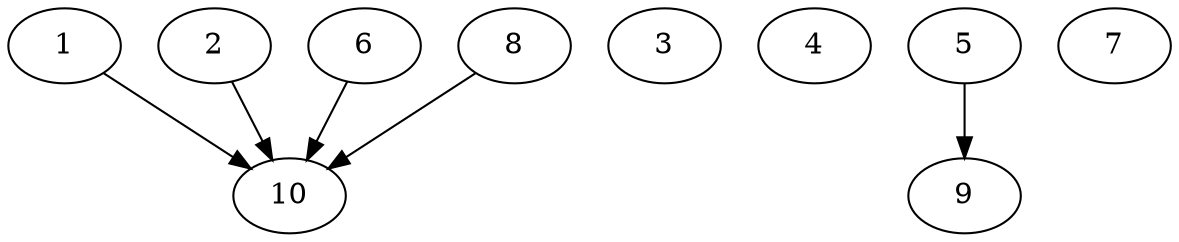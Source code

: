 // DAG automatically generated by daggen at Thu Oct  3 13:58:05 2019
// ./daggen --dot -n 10 --ccr 0.3 --fat 0.9 --regular 0.7 --density 0.6 --mindata 5242880 --maxdata 52428800 
digraph G {
  1 [size="123757227", alpha="0.19", expect_size="37127168"] 
  1 -> 10 [size ="37127168"]
  2 [size="168895147", alpha="0.07", expect_size="50668544"] 
  2 -> 10 [size ="50668544"]
  3 [size="159802027", alpha="0.04", expect_size="47940608"] 
  4 [size="82459307", alpha="0.11", expect_size="24737792"] 
  5 [size="119091200", alpha="0.12", expect_size="35727360"] 
  5 -> 9 [size ="35727360"]
  6 [size="156535467", alpha="0.10", expect_size="46960640"] 
  6 -> 10 [size ="46960640"]
  7 [size="93480960", alpha="0.01", expect_size="28044288"] 
  8 [size="85858987", alpha="0.16", expect_size="25757696"] 
  8 -> 10 [size ="25757696"]
  9 [size="124122453", alpha="0.08", expect_size="37236736"] 
  10 [size="34590720", alpha="0.06", expect_size="10377216"] 
}
